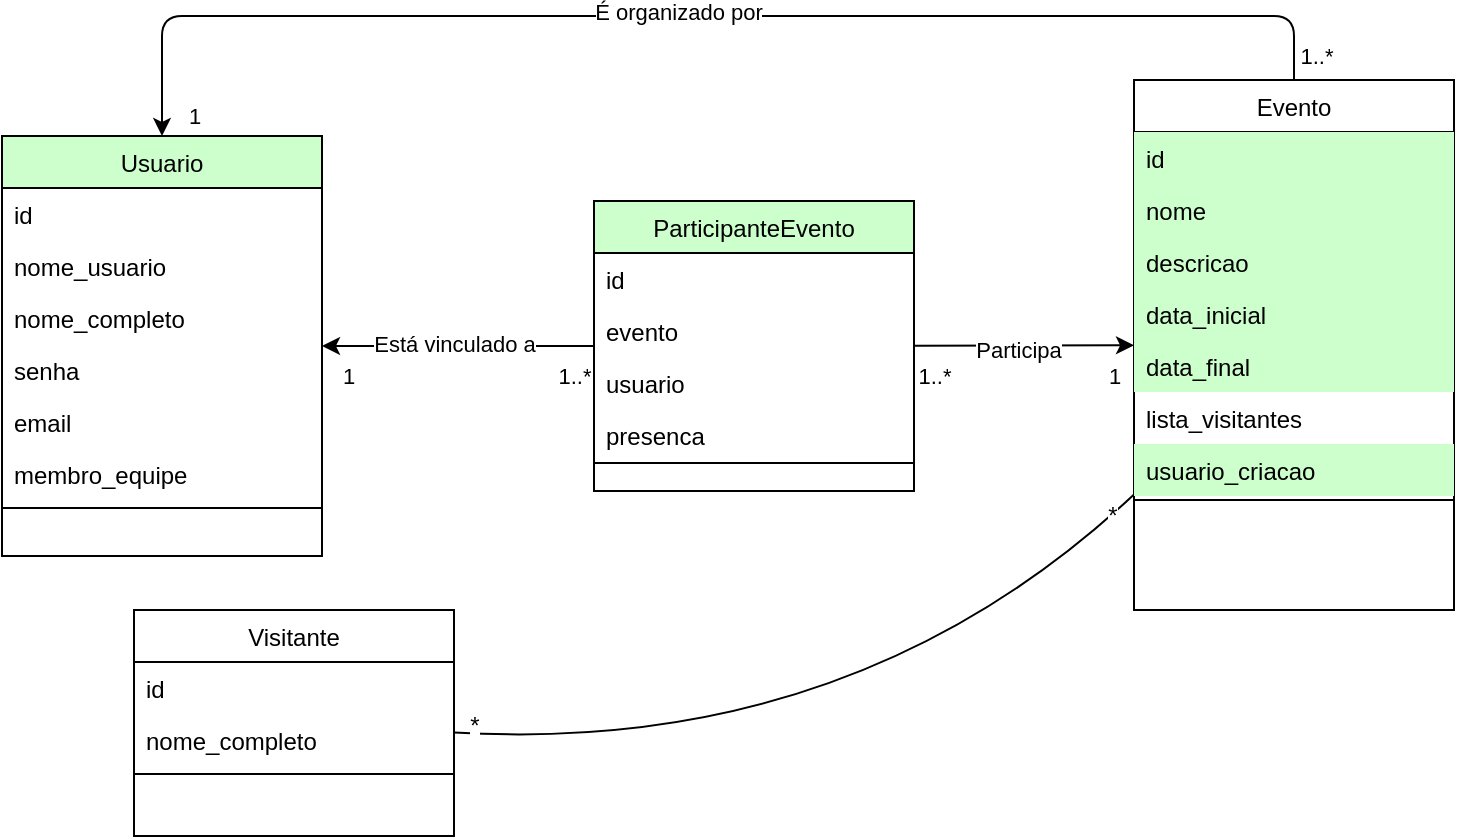 <mxfile>
    <diagram id="C5RBs43oDa-KdzZeNtuy" name="Page-1">
        <mxGraphModel dx="1105" dy="665" grid="1" gridSize="10" guides="1" tooltips="1" connect="1" arrows="1" fold="1" page="1" pageScale="1" pageWidth="827" pageHeight="1169" math="0" shadow="0">
            <root>
                <mxCell id="WIyWlLk6GJQsqaUBKTNV-0"/>
                <mxCell id="WIyWlLk6GJQsqaUBKTNV-1" parent="WIyWlLk6GJQsqaUBKTNV-0"/>
                <mxCell id="jLlbqcSJr85L8UQ4zDAL-21" style="edgeStyle=none;curved=1;rounded=0;orthogonalLoop=1;jettySize=auto;html=1;fontSize=12;startSize=8;endSize=8;endArrow=none;endFill=0;" parent="WIyWlLk6GJQsqaUBKTNV-1" source="zkfFHV4jXpPFQw0GAbJ--17" target="jLlbqcSJr85L8UQ4zDAL-10" edge="1">
                    <mxGeometry relative="1" as="geometry">
                        <Array as="points">
                            <mxPoint x="680" y="410"/>
                        </Array>
                    </mxGeometry>
                </mxCell>
                <mxCell id="jLlbqcSJr85L8UQ4zDAL-26" value="*" style="edgeLabel;html=1;align=center;verticalAlign=middle;resizable=0;points=[];fontSize=12;" parent="jLlbqcSJr85L8UQ4zDAL-21" vertex="1" connectable="0">
                    <mxGeometry x="0.53" y="-5" relative="1" as="geometry">
                        <mxPoint x="-82" y="-4" as="offset"/>
                    </mxGeometry>
                </mxCell>
                <mxCell id="jLlbqcSJr85L8UQ4zDAL-27" value="*" style="edgeLabel;html=1;align=center;verticalAlign=middle;resizable=0;points=[];fontSize=12;" parent="jLlbqcSJr85L8UQ4zDAL-21" vertex="1" connectable="0">
                    <mxGeometry x="-0.894" y="-5" relative="1" as="geometry">
                        <mxPoint x="8" as="offset"/>
                    </mxGeometry>
                </mxCell>
                <mxCell id="22" style="edgeStyle=none;html=1;" parent="WIyWlLk6GJQsqaUBKTNV-1" source="zkfFHV4jXpPFQw0GAbJ--17" target="jLlbqcSJr85L8UQ4zDAL-2" edge="1">
                    <mxGeometry relative="1" as="geometry">
                        <Array as="points">
                            <mxPoint x="900" y="40"/>
                            <mxPoint x="620" y="40"/>
                            <mxPoint x="334" y="40"/>
                        </Array>
                    </mxGeometry>
                </mxCell>
                <mxCell id="23" value="É organizado por" style="edgeLabel;html=1;align=center;verticalAlign=middle;resizable=0;points=[];" parent="22" vertex="1" connectable="0">
                    <mxGeometry x="0.036" y="-2" relative="1" as="geometry">
                        <mxPoint x="1" as="offset"/>
                    </mxGeometry>
                </mxCell>
                <mxCell id="24" value="1..*" style="edgeLabel;html=1;align=center;verticalAlign=middle;resizable=0;points=[];" parent="22" vertex="1" connectable="0">
                    <mxGeometry x="-0.795" y="-1" relative="1" as="geometry">
                        <mxPoint x="46" y="21" as="offset"/>
                    </mxGeometry>
                </mxCell>
                <mxCell id="25" value="1" style="edgeLabel;html=1;align=center;verticalAlign=middle;resizable=0;points=[];" parent="22" vertex="1" connectable="0">
                    <mxGeometry x="0.943" y="1" relative="1" as="geometry">
                        <mxPoint x="15" y="9" as="offset"/>
                    </mxGeometry>
                </mxCell>
                <mxCell id="zkfFHV4jXpPFQw0GAbJ--17" value="Evento" style="swimlane;fontStyle=0;align=center;verticalAlign=top;childLayout=stackLayout;horizontal=1;startSize=26;horizontalStack=0;resizeParent=1;resizeLast=0;collapsible=1;marginBottom=0;rounded=0;shadow=0;strokeWidth=1;" parent="WIyWlLk6GJQsqaUBKTNV-1" vertex="1">
                    <mxGeometry x="820" y="72" width="160" height="265" as="geometry">
                        <mxRectangle x="550" y="140" width="160" height="26" as="alternateBounds"/>
                    </mxGeometry>
                </mxCell>
                <mxCell id="zkfFHV4jXpPFQw0GAbJ--18" value="id" style="text;align=left;verticalAlign=top;spacingLeft=4;spacingRight=4;overflow=hidden;rotatable=0;points=[[0,0.5],[1,0.5]];portConstraint=eastwest;fillColor=#CCFFCC;" parent="zkfFHV4jXpPFQw0GAbJ--17" vertex="1">
                    <mxGeometry y="26" width="160" height="26" as="geometry"/>
                </mxCell>
                <mxCell id="zkfFHV4jXpPFQw0GAbJ--19" value="nome" style="text;align=left;verticalAlign=top;spacingLeft=4;spacingRight=4;overflow=hidden;rotatable=0;points=[[0,0.5],[1,0.5]];portConstraint=eastwest;rounded=0;shadow=0;html=0;fillColor=#CCFFCC;" parent="zkfFHV4jXpPFQw0GAbJ--17" vertex="1">
                    <mxGeometry y="52" width="160" height="26" as="geometry"/>
                </mxCell>
                <mxCell id="zkfFHV4jXpPFQw0GAbJ--22" value="descricao" style="text;align=left;verticalAlign=top;spacingLeft=4;spacingRight=4;overflow=hidden;rotatable=0;points=[[0,0.5],[1,0.5]];portConstraint=eastwest;rounded=0;shadow=0;html=0;fillColor=#CCFFCC;" parent="zkfFHV4jXpPFQw0GAbJ--17" vertex="1">
                    <mxGeometry y="78" width="160" height="26" as="geometry"/>
                </mxCell>
                <mxCell id="zkfFHV4jXpPFQw0GAbJ--20" value="data_inicial" style="text;align=left;verticalAlign=top;spacingLeft=4;spacingRight=4;overflow=hidden;rotatable=0;points=[[0,0.5],[1,0.5]];portConstraint=eastwest;rounded=0;shadow=0;html=0;fillColor=#CCFFCC;" parent="zkfFHV4jXpPFQw0GAbJ--17" vertex="1">
                    <mxGeometry y="104" width="160" height="26" as="geometry"/>
                </mxCell>
                <mxCell id="zkfFHV4jXpPFQw0GAbJ--21" value="data_final" style="text;align=left;verticalAlign=top;spacingLeft=4;spacingRight=4;overflow=hidden;rotatable=0;points=[[0,0.5],[1,0.5]];portConstraint=eastwest;rounded=0;shadow=0;html=0;fillColor=#CCFFCC;" parent="zkfFHV4jXpPFQw0GAbJ--17" vertex="1">
                    <mxGeometry y="130" width="160" height="26" as="geometry"/>
                </mxCell>
                <mxCell id="jLlbqcSJr85L8UQ4zDAL-17" value="lista_visitantes" style="text;align=left;verticalAlign=top;spacingLeft=4;spacingRight=4;overflow=hidden;rotatable=0;points=[[0,0.5],[1,0.5]];portConstraint=eastwest;rounded=0;shadow=0;html=0;" parent="zkfFHV4jXpPFQw0GAbJ--17" vertex="1">
                    <mxGeometry y="156" width="160" height="26" as="geometry"/>
                </mxCell>
                <mxCell id="19" value="usuario_criacao" style="text;align=left;verticalAlign=top;spacingLeft=4;spacingRight=4;overflow=hidden;rotatable=0;points=[[0,0.5],[1,0.5]];portConstraint=eastwest;rounded=0;shadow=0;html=0;fillColor=#CCFFCC;" parent="zkfFHV4jXpPFQw0GAbJ--17" vertex="1">
                    <mxGeometry y="182" width="160" height="26" as="geometry"/>
                </mxCell>
                <mxCell id="zkfFHV4jXpPFQw0GAbJ--23" value="" style="line;html=1;strokeWidth=1;align=left;verticalAlign=middle;spacingTop=-1;spacingLeft=3;spacingRight=3;rotatable=0;labelPosition=right;points=[];portConstraint=eastwest;" parent="zkfFHV4jXpPFQw0GAbJ--17" vertex="1">
                    <mxGeometry y="208" width="160" height="4" as="geometry"/>
                </mxCell>
                <mxCell id="jLlbqcSJr85L8UQ4zDAL-2" value="Usuario" style="swimlane;fontStyle=0;align=center;verticalAlign=top;childLayout=stackLayout;horizontal=1;startSize=26;horizontalStack=0;resizeParent=1;resizeLast=0;collapsible=1;marginBottom=0;rounded=0;shadow=0;strokeWidth=1;fillColor=#CCFFCC;" parent="WIyWlLk6GJQsqaUBKTNV-1" vertex="1">
                    <mxGeometry x="254" y="100" width="160" height="210" as="geometry">
                        <mxRectangle x="550" y="140" width="160" height="26" as="alternateBounds"/>
                    </mxGeometry>
                </mxCell>
                <mxCell id="jLlbqcSJr85L8UQ4zDAL-3" value="id" style="text;align=left;verticalAlign=top;spacingLeft=4;spacingRight=4;overflow=hidden;rotatable=0;points=[[0,0.5],[1,0.5]];portConstraint=eastwest;" parent="jLlbqcSJr85L8UQ4zDAL-2" vertex="1">
                    <mxGeometry y="26" width="160" height="26" as="geometry"/>
                </mxCell>
                <mxCell id="jLlbqcSJr85L8UQ4zDAL-4" value="nome_usuario" style="text;align=left;verticalAlign=top;spacingLeft=4;spacingRight=4;overflow=hidden;rotatable=0;points=[[0,0.5],[1,0.5]];portConstraint=eastwest;rounded=0;shadow=0;html=0;" parent="jLlbqcSJr85L8UQ4zDAL-2" vertex="1">
                    <mxGeometry y="52" width="160" height="26" as="geometry"/>
                </mxCell>
                <mxCell id="jLlbqcSJr85L8UQ4zDAL-19" value="nome_completo" style="text;align=left;verticalAlign=top;spacingLeft=4;spacingRight=4;overflow=hidden;rotatable=0;points=[[0,0.5],[1,0.5]];portConstraint=eastwest;rounded=0;shadow=0;html=0;" parent="jLlbqcSJr85L8UQ4zDAL-2" vertex="1">
                    <mxGeometry y="78" width="160" height="26" as="geometry"/>
                </mxCell>
                <mxCell id="jLlbqcSJr85L8UQ4zDAL-5" value="senha" style="text;align=left;verticalAlign=top;spacingLeft=4;spacingRight=4;overflow=hidden;rotatable=0;points=[[0,0.5],[1,0.5]];portConstraint=eastwest;rounded=0;shadow=0;html=0;" parent="jLlbqcSJr85L8UQ4zDAL-2" vertex="1">
                    <mxGeometry y="104" width="160" height="26" as="geometry"/>
                </mxCell>
                <mxCell id="jLlbqcSJr85L8UQ4zDAL-6" value="email" style="text;align=left;verticalAlign=top;spacingLeft=4;spacingRight=4;overflow=hidden;rotatable=0;points=[[0,0.5],[1,0.5]];portConstraint=eastwest;rounded=0;shadow=0;html=0;" parent="jLlbqcSJr85L8UQ4zDAL-2" vertex="1">
                    <mxGeometry y="130" width="160" height="26" as="geometry"/>
                </mxCell>
                <mxCell id="jLlbqcSJr85L8UQ4zDAL-7" value="membro_equipe" style="text;align=left;verticalAlign=top;spacingLeft=4;spacingRight=4;overflow=hidden;rotatable=0;points=[[0,0.5],[1,0.5]];portConstraint=eastwest;rounded=0;shadow=0;html=0;" parent="jLlbqcSJr85L8UQ4zDAL-2" vertex="1">
                    <mxGeometry y="156" width="160" height="26" as="geometry"/>
                </mxCell>
                <mxCell id="jLlbqcSJr85L8UQ4zDAL-9" value="" style="line;html=1;strokeWidth=1;align=left;verticalAlign=middle;spacingTop=-1;spacingLeft=3;spacingRight=3;rotatable=0;labelPosition=right;points=[];portConstraint=eastwest;" parent="jLlbqcSJr85L8UQ4zDAL-2" vertex="1">
                    <mxGeometry y="182" width="160" height="8" as="geometry"/>
                </mxCell>
                <mxCell id="jLlbqcSJr85L8UQ4zDAL-10" value="Visitante" style="swimlane;fontStyle=0;align=center;verticalAlign=top;childLayout=stackLayout;horizontal=1;startSize=26;horizontalStack=0;resizeParent=1;resizeLast=0;collapsible=1;marginBottom=0;rounded=0;shadow=0;strokeWidth=1;" parent="WIyWlLk6GJQsqaUBKTNV-1" vertex="1">
                    <mxGeometry x="320" y="337" width="160" height="113" as="geometry">
                        <mxRectangle x="550" y="140" width="160" height="26" as="alternateBounds"/>
                    </mxGeometry>
                </mxCell>
                <mxCell id="jLlbqcSJr85L8UQ4zDAL-11" value="id" style="text;align=left;verticalAlign=top;spacingLeft=4;spacingRight=4;overflow=hidden;rotatable=0;points=[[0,0.5],[1,0.5]];portConstraint=eastwest;" parent="jLlbqcSJr85L8UQ4zDAL-10" vertex="1">
                    <mxGeometry y="26" width="160" height="26" as="geometry"/>
                </mxCell>
                <mxCell id="jLlbqcSJr85L8UQ4zDAL-12" value="nome_completo" style="text;align=left;verticalAlign=top;spacingLeft=4;spacingRight=4;overflow=hidden;rotatable=0;points=[[0,0.5],[1,0.5]];portConstraint=eastwest;rounded=0;shadow=0;html=0;" parent="jLlbqcSJr85L8UQ4zDAL-10" vertex="1">
                    <mxGeometry y="52" width="160" height="26" as="geometry"/>
                </mxCell>
                <mxCell id="jLlbqcSJr85L8UQ4zDAL-16" value="" style="line;html=1;strokeWidth=1;align=left;verticalAlign=middle;spacingTop=-1;spacingLeft=3;spacingRight=3;rotatable=0;labelPosition=right;points=[];portConstraint=eastwest;" parent="jLlbqcSJr85L8UQ4zDAL-10" vertex="1">
                    <mxGeometry y="78" width="160" height="8" as="geometry"/>
                </mxCell>
                <mxCell id="9" style="edgeStyle=none;html=1;" parent="WIyWlLk6GJQsqaUBKTNV-1" source="0" target="zkfFHV4jXpPFQw0GAbJ--17" edge="1">
                    <mxGeometry relative="1" as="geometry"/>
                </mxCell>
                <mxCell id="11" value="1" style="edgeLabel;html=1;align=center;verticalAlign=middle;resizable=0;points=[];" parent="9" vertex="1" connectable="0">
                    <mxGeometry x="0.304" y="1" relative="1" as="geometry">
                        <mxPoint x="28" y="16" as="offset"/>
                    </mxGeometry>
                </mxCell>
                <mxCell id="12" value="1..*" style="edgeLabel;html=1;align=center;verticalAlign=middle;resizable=0;points=[];" parent="9" vertex="1" connectable="0">
                    <mxGeometry x="0.146" y="2" relative="1" as="geometry">
                        <mxPoint x="-53" y="17" as="offset"/>
                    </mxGeometry>
                </mxCell>
                <mxCell id="13" value="Participa" style="edgeLabel;html=1;align=center;verticalAlign=middle;resizable=0;points=[];" parent="9" vertex="1" connectable="0">
                    <mxGeometry x="-0.222" y="-2" relative="1" as="geometry">
                        <mxPoint x="9" as="offset"/>
                    </mxGeometry>
                </mxCell>
                <mxCell id="10" style="edgeStyle=none;html=1;" parent="WIyWlLk6GJQsqaUBKTNV-1" source="0" target="jLlbqcSJr85L8UQ4zDAL-2" edge="1">
                    <mxGeometry relative="1" as="geometry"/>
                </mxCell>
                <mxCell id="15" value="Está vinculado a" style="edgeLabel;html=1;align=center;verticalAlign=middle;resizable=0;points=[];" parent="10" vertex="1" connectable="0">
                    <mxGeometry x="0.329" y="-1" relative="1" as="geometry">
                        <mxPoint x="20" as="offset"/>
                    </mxGeometry>
                </mxCell>
                <mxCell id="16" value="1..*" style="edgeLabel;html=1;align=center;verticalAlign=middle;resizable=0;points=[];" parent="10" vertex="1" connectable="0">
                    <mxGeometry x="-0.796" relative="1" as="geometry">
                        <mxPoint x="4" y="15" as="offset"/>
                    </mxGeometry>
                </mxCell>
                <mxCell id="18" value="1" style="edgeLabel;html=1;align=center;verticalAlign=middle;resizable=0;points=[];" parent="10" vertex="1" connectable="0">
                    <mxGeometry x="0.806" y="2" relative="1" as="geometry">
                        <mxPoint y="13" as="offset"/>
                    </mxGeometry>
                </mxCell>
                <mxCell id="0" value="ParticipanteEvento" style="swimlane;fontStyle=0;align=center;verticalAlign=top;childLayout=stackLayout;horizontal=1;startSize=26;horizontalStack=0;resizeParent=1;resizeLast=0;collapsible=1;marginBottom=0;rounded=0;shadow=0;strokeWidth=1;fillColor=#CCFFCC;" parent="WIyWlLk6GJQsqaUBKTNV-1" vertex="1">
                    <mxGeometry x="550" y="132.5" width="160" height="145" as="geometry">
                        <mxRectangle x="550" y="140" width="160" height="26" as="alternateBounds"/>
                    </mxGeometry>
                </mxCell>
                <mxCell id="1" value="id" style="text;align=left;verticalAlign=top;spacingLeft=4;spacingRight=4;overflow=hidden;rotatable=0;points=[[0,0.5],[1,0.5]];portConstraint=eastwest;" parent="0" vertex="1">
                    <mxGeometry y="26" width="160" height="26" as="geometry"/>
                </mxCell>
                <mxCell id="2" value="evento" style="text;align=left;verticalAlign=top;spacingLeft=4;spacingRight=4;overflow=hidden;rotatable=0;points=[[0,0.5],[1,0.5]];portConstraint=eastwest;rounded=0;shadow=0;html=0;" parent="0" vertex="1">
                    <mxGeometry y="52" width="160" height="26" as="geometry"/>
                </mxCell>
                <mxCell id="3" value="usuario" style="text;align=left;verticalAlign=top;spacingLeft=4;spacingRight=4;overflow=hidden;rotatable=0;points=[[0,0.5],[1,0.5]];portConstraint=eastwest;rounded=0;shadow=0;html=0;" parent="0" vertex="1">
                    <mxGeometry y="78" width="160" height="26" as="geometry"/>
                </mxCell>
                <mxCell id="4" value="presenca" style="text;align=left;verticalAlign=top;spacingLeft=4;spacingRight=4;overflow=hidden;rotatable=0;points=[[0,0.5],[1,0.5]];portConstraint=eastwest;rounded=0;shadow=0;html=0;" parent="0" vertex="1">
                    <mxGeometry y="104" width="160" height="26" as="geometry"/>
                </mxCell>
                <mxCell id="8" value="" style="line;html=1;strokeWidth=1;align=left;verticalAlign=middle;spacingTop=-1;spacingLeft=3;spacingRight=3;rotatable=0;labelPosition=right;points=[];portConstraint=eastwest;" parent="0" vertex="1">
                    <mxGeometry y="130" width="160" height="2" as="geometry"/>
                </mxCell>
            </root>
        </mxGraphModel>
    </diagram>
</mxfile>
